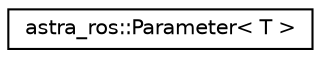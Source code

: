 digraph "Graphical Class Hierarchy"
{
 // LATEX_PDF_SIZE
  edge [fontname="Helvetica",fontsize="10",labelfontname="Helvetica",labelfontsize="10"];
  node [fontname="Helvetica",fontsize="10",shape=record];
  rankdir="LR";
  Node0 [label="astra_ros::Parameter\< T \>",height=0.2,width=0.4,color="black", fillcolor="white", style="filled",URL="$classastra__ros_1_1Parameter.html",tooltip="A \"live\" value that can be changed at runtime. Changes are broadcast to a listener."];
}
